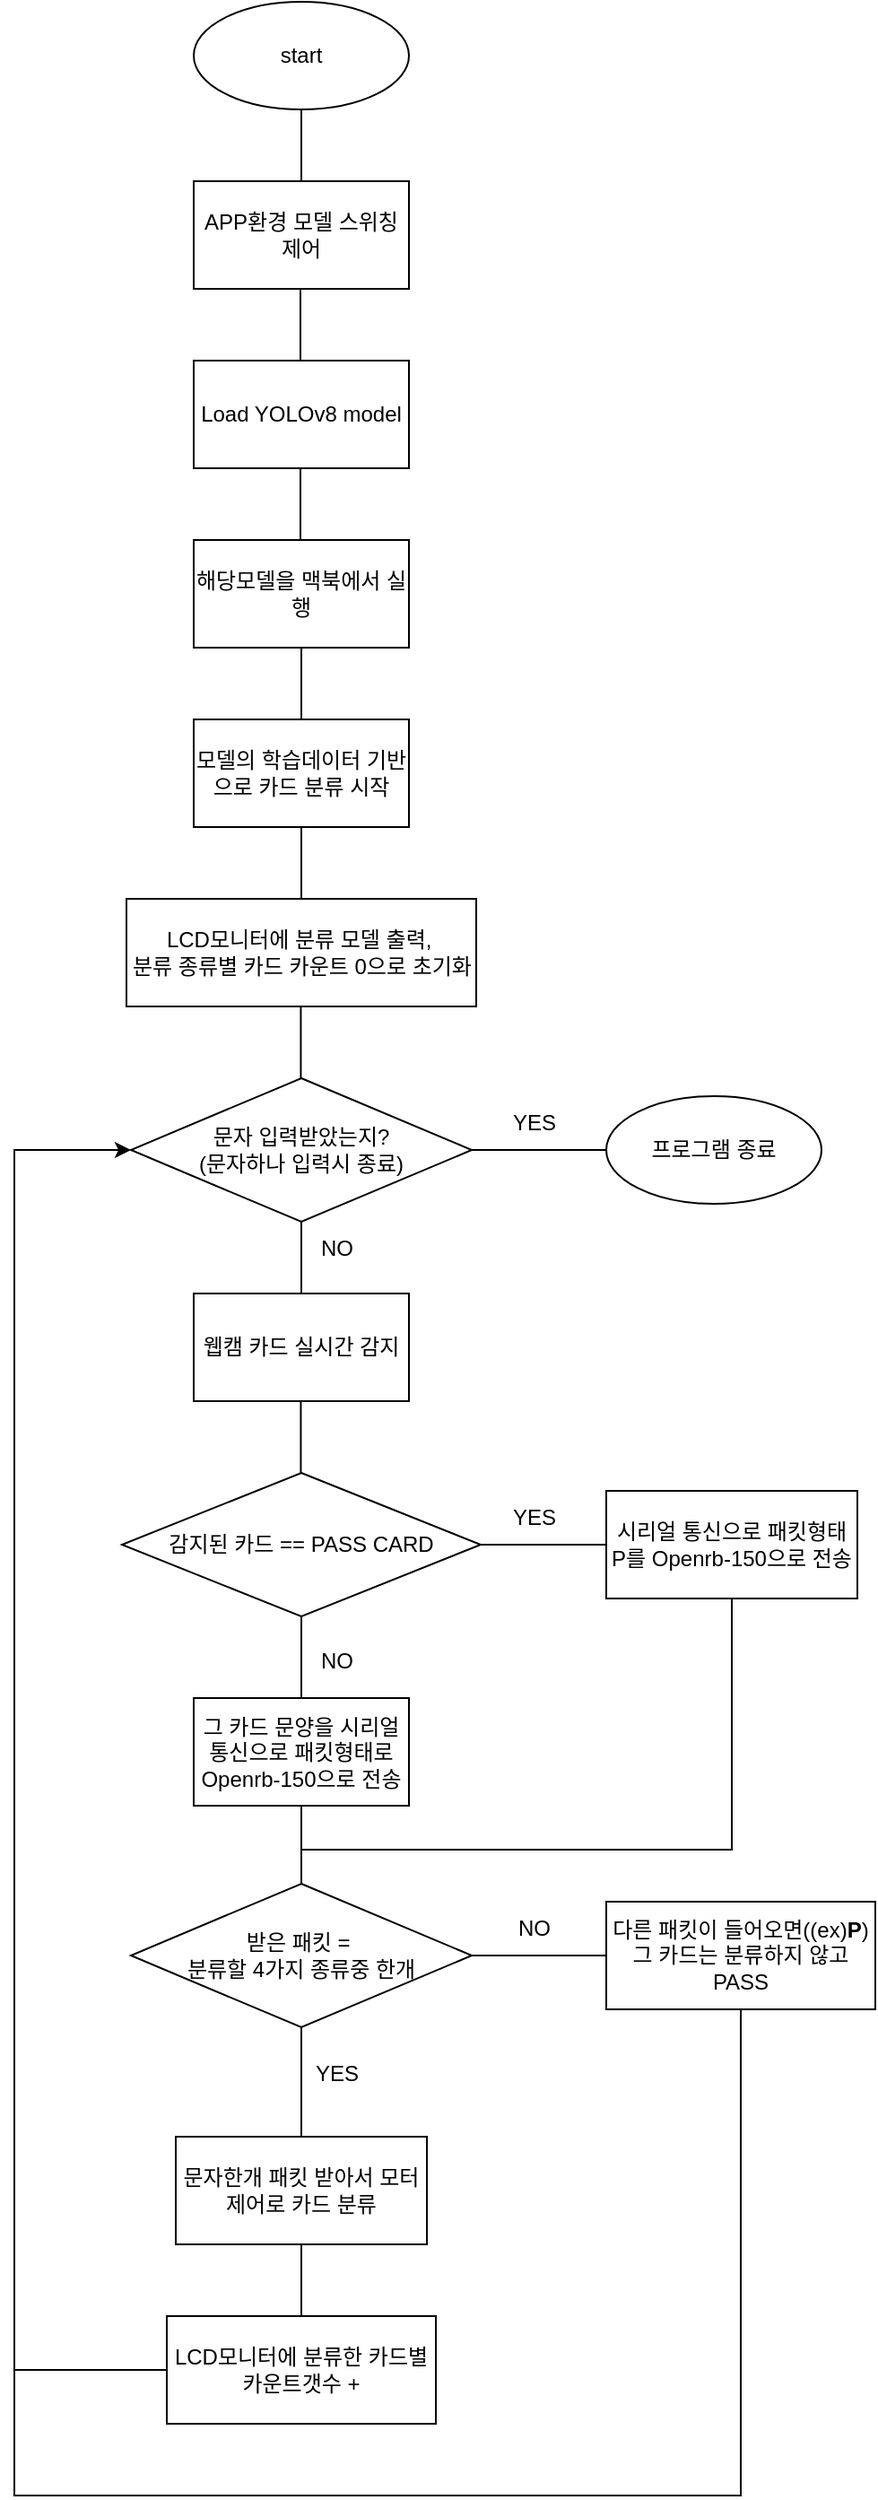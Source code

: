 <mxfile version="28.1.0">
  <diagram name="페이지-1" id="yWKd7MXpbbYvjdsCpLyt">
    <mxGraphModel dx="732" dy="699" grid="1" gridSize="10" guides="1" tooltips="1" connect="1" arrows="1" fold="1" page="1" pageScale="1" pageWidth="827" pageHeight="1169" math="0" shadow="0">
      <root>
        <mxCell id="0" />
        <mxCell id="1" parent="0" />
        <mxCell id="q_Xj89n3hkC7HAPNLbW0-1" value="start" style="rounded=0;whiteSpace=wrap;html=1;labelBackgroundColor=none;shape=ellipse;perimeter=ellipsePerimeter;" vertex="1" parent="1">
          <mxGeometry x="230" y="40" width="120" height="60" as="geometry" />
        </mxCell>
        <mxCell id="q_Xj89n3hkC7HAPNLbW0-2" value="APP환경 모델 스위칭 제어" style="rounded=0;whiteSpace=wrap;html=1;labelBackgroundColor=none;" vertex="1" parent="1">
          <mxGeometry x="230" y="140" width="120" height="60" as="geometry" />
        </mxCell>
        <mxCell id="q_Xj89n3hkC7HAPNLbW0-3" value="해당모델을 맥북에서 실행" style="rounded=0;whiteSpace=wrap;html=1;labelBackgroundColor=none;" vertex="1" parent="1">
          <mxGeometry x="230" y="340" width="120" height="60" as="geometry" />
        </mxCell>
        <mxCell id="q_Xj89n3hkC7HAPNLbW0-4" value="모델의 학습데이터 기반으로 카드 분류 시작" style="rounded=0;whiteSpace=wrap;html=1;labelBackgroundColor=none;" vertex="1" parent="1">
          <mxGeometry x="230" y="440" width="120" height="60" as="geometry" />
        </mxCell>
        <mxCell id="q_Xj89n3hkC7HAPNLbW0-5" value="Load YOLOv8 model" style="rounded=0;whiteSpace=wrap;html=1;labelBackgroundColor=none;" vertex="1" parent="1">
          <mxGeometry x="230" y="240" width="120" height="60" as="geometry" />
        </mxCell>
        <mxCell id="q_Xj89n3hkC7HAPNLbW0-6" value="감지된 카드 == PASS CARD" style="rhombus;whiteSpace=wrap;html=1;labelBackgroundColor=none;" vertex="1" parent="1">
          <mxGeometry x="190" y="860" width="200" height="80" as="geometry" />
        </mxCell>
        <mxCell id="q_Xj89n3hkC7HAPNLbW0-7" value="그 카드 문양을 시리얼통신으로 패킷형태로 Openrb-150으로 전송" style="rounded=0;whiteSpace=wrap;html=1;labelBackgroundColor=none;" vertex="1" parent="1">
          <mxGeometry x="230" y="985.5" width="120" height="60" as="geometry" />
        </mxCell>
        <mxCell id="q_Xj89n3hkC7HAPNLbW0-8" value="시리얼 통신으로 패킷형태 &lt;font style=&quot;color: light-dark(rgb(0, 0, 0), rgb(255, 255, 255));&quot;&gt;P&lt;/font&gt;를 Openrb-150으로 전송" style="rounded=0;whiteSpace=wrap;html=1;labelBackgroundColor=none;" vertex="1" parent="1">
          <mxGeometry x="460" y="870" width="140" height="60" as="geometry" />
        </mxCell>
        <mxCell id="q_Xj89n3hkC7HAPNLbW0-9" value="웹캠 카드 실시간 감지" style="rounded=0;whiteSpace=wrap;html=1;labelBackgroundColor=none;" vertex="1" parent="1">
          <mxGeometry x="230" y="760" width="120" height="60" as="geometry" />
        </mxCell>
        <mxCell id="q_Xj89n3hkC7HAPNLbW0-10" value="" style="endArrow=classic;html=1;rounded=0;entryX=0;entryY=0.5;entryDx=0;entryDy=0;exitX=0;exitY=0.5;exitDx=0;exitDy=0;labelBackgroundColor=none;fontColor=default;" edge="1" parent="1" source="q_Xj89n3hkC7HAPNLbW0-30" target="q_Xj89n3hkC7HAPNLbW0-17">
          <mxGeometry width="50" height="50" relative="1" as="geometry">
            <mxPoint x="190" y="1400" as="sourcePoint" />
            <mxPoint x="120" y="790" as="targetPoint" />
            <Array as="points">
              <mxPoint x="130" y="1360" />
              <mxPoint x="130" y="790" />
              <mxPoint x="130" y="680" />
            </Array>
          </mxGeometry>
        </mxCell>
        <mxCell id="q_Xj89n3hkC7HAPNLbW0-11" value="" style="endArrow=none;html=1;rounded=0;entryX=0.5;entryY=1;entryDx=0;entryDy=0;exitX=0.5;exitY=0;exitDx=0;exitDy=0;labelBackgroundColor=none;fontColor=default;" edge="1" parent="1" source="q_Xj89n3hkC7HAPNLbW0-2" target="q_Xj89n3hkC7HAPNLbW0-1">
          <mxGeometry width="50" height="50" relative="1" as="geometry">
            <mxPoint x="430" y="160" as="sourcePoint" />
            <mxPoint x="430" y="100" as="targetPoint" />
          </mxGeometry>
        </mxCell>
        <mxCell id="q_Xj89n3hkC7HAPNLbW0-12" value="" style="endArrow=none;html=1;rounded=0;entryX=0.5;entryY=1;entryDx=0;entryDy=0;exitX=0.5;exitY=0;exitDx=0;exitDy=0;labelBackgroundColor=none;fontColor=default;" edge="1" parent="1">
          <mxGeometry width="50" height="50" relative="1" as="geometry">
            <mxPoint x="289.5" y="240" as="sourcePoint" />
            <mxPoint x="289.5" y="200" as="targetPoint" />
          </mxGeometry>
        </mxCell>
        <mxCell id="q_Xj89n3hkC7HAPNLbW0-13" value="" style="endArrow=none;html=1;rounded=0;entryX=0.5;entryY=1;entryDx=0;entryDy=0;exitX=0.5;exitY=0;exitDx=0;exitDy=0;labelBackgroundColor=none;fontColor=default;" edge="1" parent="1">
          <mxGeometry width="50" height="50" relative="1" as="geometry">
            <mxPoint x="289.5" y="340" as="sourcePoint" />
            <mxPoint x="289.5" y="300" as="targetPoint" />
          </mxGeometry>
        </mxCell>
        <mxCell id="q_Xj89n3hkC7HAPNLbW0-14" value="" style="endArrow=none;html=1;rounded=0;entryX=0.5;entryY=1;entryDx=0;entryDy=0;exitX=0.5;exitY=0;exitDx=0;exitDy=0;labelBackgroundColor=none;fontColor=default;" edge="1" parent="1">
          <mxGeometry width="50" height="50" relative="1" as="geometry">
            <mxPoint x="289.71" y="860" as="sourcePoint" />
            <mxPoint x="289.71" y="820" as="targetPoint" />
          </mxGeometry>
        </mxCell>
        <mxCell id="q_Xj89n3hkC7HAPNLbW0-16" value="" style="endArrow=none;html=1;rounded=0;entryX=0.5;entryY=1;entryDx=0;entryDy=0;exitX=0.5;exitY=0;exitDx=0;exitDy=0;labelBackgroundColor=none;fontColor=default;" edge="1" parent="1">
          <mxGeometry width="50" height="50" relative="1" as="geometry">
            <mxPoint x="289.71" y="640" as="sourcePoint" />
            <mxPoint x="289.71" y="600" as="targetPoint" />
          </mxGeometry>
        </mxCell>
        <mxCell id="q_Xj89n3hkC7HAPNLbW0-17" value="&lt;div&gt;문자 입력받았는지?&lt;/div&gt;(문자하나 입력시 종료)" style="rhombus;whiteSpace=wrap;html=1;labelBackgroundColor=none;" vertex="1" parent="1">
          <mxGeometry x="195" y="640" width="190" height="80" as="geometry" />
        </mxCell>
        <mxCell id="q_Xj89n3hkC7HAPNLbW0-18" value="" style="endArrow=none;html=1;rounded=0;entryX=0.5;entryY=1;entryDx=0;entryDy=0;exitX=0.5;exitY=0;exitDx=0;exitDy=0;labelBackgroundColor=none;fontColor=default;" edge="1" parent="1" source="q_Xj89n3hkC7HAPNLbW0-9" target="q_Xj89n3hkC7HAPNLbW0-17">
          <mxGeometry width="50" height="50" relative="1" as="geometry">
            <mxPoint x="600" y="830" as="sourcePoint" />
            <mxPoint x="600" y="780" as="targetPoint" />
          </mxGeometry>
        </mxCell>
        <mxCell id="q_Xj89n3hkC7HAPNLbW0-19" value="NO" style="text;html=1;align=center;verticalAlign=middle;whiteSpace=wrap;rounded=0;labelBackgroundColor=none;" vertex="1" parent="1">
          <mxGeometry x="280" y="720" width="60" height="30" as="geometry" />
        </mxCell>
        <mxCell id="q_Xj89n3hkC7HAPNLbW0-20" value="YES" style="text;html=1;align=center;verticalAlign=middle;whiteSpace=wrap;rounded=0;labelBackgroundColor=none;" vertex="1" parent="1">
          <mxGeometry x="390" y="650" width="60" height="30" as="geometry" />
        </mxCell>
        <mxCell id="q_Xj89n3hkC7HAPNLbW0-21" value="YES" style="text;html=1;align=center;verticalAlign=middle;whiteSpace=wrap;rounded=0;labelBackgroundColor=none;" vertex="1" parent="1">
          <mxGeometry x="390" y="870" width="60" height="30" as="geometry" />
        </mxCell>
        <mxCell id="q_Xj89n3hkC7HAPNLbW0-22" value="NO" style="text;html=1;align=center;verticalAlign=middle;whiteSpace=wrap;rounded=0;labelBackgroundColor=none;" vertex="1" parent="1">
          <mxGeometry x="280" y="950" width="60" height="30" as="geometry" />
        </mxCell>
        <mxCell id="q_Xj89n3hkC7HAPNLbW0-23" value="" style="endArrow=none;html=1;rounded=0;entryX=0.5;entryY=1;entryDx=0;entryDy=0;exitX=0.5;exitY=0;exitDx=0;exitDy=0;labelBackgroundColor=none;fontColor=default;" edge="1" parent="1" source="q_Xj89n3hkC7HAPNLbW0-7" target="q_Xj89n3hkC7HAPNLbW0-6">
          <mxGeometry width="50" height="50" relative="1" as="geometry">
            <mxPoint x="550" y="830" as="sourcePoint" />
            <mxPoint x="600" y="780" as="targetPoint" />
          </mxGeometry>
        </mxCell>
        <mxCell id="q_Xj89n3hkC7HAPNLbW0-24" value="" style="endArrow=none;html=1;rounded=0;exitX=1;exitY=0.5;exitDx=0;exitDy=0;entryX=0;entryY=0.5;entryDx=0;entryDy=0;labelBackgroundColor=none;fontColor=default;" edge="1" parent="1" source="q_Xj89n3hkC7HAPNLbW0-6" target="q_Xj89n3hkC7HAPNLbW0-8">
          <mxGeometry width="50" height="50" relative="1" as="geometry">
            <mxPoint x="550" y="830" as="sourcePoint" />
            <mxPoint x="600" y="780" as="targetPoint" />
          </mxGeometry>
        </mxCell>
        <mxCell id="q_Xj89n3hkC7HAPNLbW0-25" value="프로그램 종료" style="rounded=0;whiteSpace=wrap;html=1;labelBackgroundColor=none;shape=ellipse;perimeter=ellipsePerimeter;" vertex="1" parent="1">
          <mxGeometry x="460" y="650" width="120" height="60" as="geometry" />
        </mxCell>
        <mxCell id="q_Xj89n3hkC7HAPNLbW0-26" value="" style="endArrow=none;html=1;rounded=0;exitX=1;exitY=0.5;exitDx=0;exitDy=0;entryX=0;entryY=0.5;entryDx=0;entryDy=0;labelBackgroundColor=none;fontColor=default;" edge="1" parent="1" source="q_Xj89n3hkC7HAPNLbW0-17" target="q_Xj89n3hkC7HAPNLbW0-25">
          <mxGeometry width="50" height="50" relative="1" as="geometry">
            <mxPoint x="480" y="770" as="sourcePoint" />
            <mxPoint x="530" y="720" as="targetPoint" />
          </mxGeometry>
        </mxCell>
        <mxCell id="q_Xj89n3hkC7HAPNLbW0-27" value="&lt;font style=&quot;color: light-dark(rgb(0, 0, 0), rgb(255, 255, 255));&quot;&gt;문자한개&lt;/font&gt;&amp;nbsp;패킷 받아서 모터제어로 카드 분류" style="rounded=0;whiteSpace=wrap;html=1;labelBackgroundColor=none;" vertex="1" parent="1">
          <mxGeometry x="220" y="1230" width="140" height="60" as="geometry" />
        </mxCell>
        <mxCell id="q_Xj89n3hkC7HAPNLbW0-28" value="LCD모니터에 분류 모델 출력,&amp;nbsp;&lt;div&gt;분류 종류별 카드 카운트 0으로 초기화&lt;/div&gt;" style="rounded=0;whiteSpace=wrap;html=1;labelBackgroundColor=none;" vertex="1" parent="1">
          <mxGeometry x="192.5" y="540" width="195" height="60" as="geometry" />
        </mxCell>
        <mxCell id="q_Xj89n3hkC7HAPNLbW0-30" value="LCD모니터에 분류한 카드별 카운트갯수 +" style="rounded=0;whiteSpace=wrap;html=1;labelBackgroundColor=none;" vertex="1" parent="1">
          <mxGeometry x="215" y="1330" width="150" height="60" as="geometry" />
        </mxCell>
        <mxCell id="q_Xj89n3hkC7HAPNLbW0-31" value="받은 패킷 =&amp;nbsp;&lt;div&gt;&lt;font color=&quot;#000000&quot;&gt;분류할 4가지 종류중 한개&lt;/font&gt;&lt;/div&gt;" style="rhombus;whiteSpace=wrap;html=1;labelBackgroundColor=none;" vertex="1" parent="1">
          <mxGeometry x="195" y="1089" width="190" height="80" as="geometry" />
        </mxCell>
        <mxCell id="q_Xj89n3hkC7HAPNLbW0-32" value="" style="endArrow=none;html=1;rounded=0;exitX=0.5;exitY=0;exitDx=0;exitDy=0;entryX=0.5;entryY=1;entryDx=0;entryDy=0;labelBackgroundColor=none;fontColor=default;" edge="1" parent="1" source="q_Xj89n3hkC7HAPNLbW0-31" target="q_Xj89n3hkC7HAPNLbW0-7">
          <mxGeometry width="50" height="50" relative="1" as="geometry">
            <mxPoint x="250" y="1070" as="sourcePoint" />
            <mxPoint x="300" y="1020" as="targetPoint" />
          </mxGeometry>
        </mxCell>
        <mxCell id="q_Xj89n3hkC7HAPNLbW0-33" value="" style="endArrow=none;html=1;rounded=0;exitX=0.5;exitY=0;exitDx=0;exitDy=0;entryX=0.5;entryY=1;entryDx=0;entryDy=0;labelBackgroundColor=none;fontColor=default;" edge="1" parent="1" source="q_Xj89n3hkC7HAPNLbW0-27" target="q_Xj89n3hkC7HAPNLbW0-31">
          <mxGeometry width="50" height="50" relative="1" as="geometry">
            <mxPoint x="250" y="1070" as="sourcePoint" />
            <mxPoint x="370" y="1200" as="targetPoint" />
          </mxGeometry>
        </mxCell>
        <mxCell id="q_Xj89n3hkC7HAPNLbW0-34" value="" style="endArrow=none;html=1;rounded=0;entryX=0.5;entryY=1;entryDx=0;entryDy=0;labelBackgroundColor=none;fontColor=default;" edge="1" parent="1" source="q_Xj89n3hkC7HAPNLbW0-30" target="q_Xj89n3hkC7HAPNLbW0-27">
          <mxGeometry width="50" height="50" relative="1" as="geometry">
            <mxPoint x="250" y="1070" as="sourcePoint" />
            <mxPoint x="300" y="1020" as="targetPoint" />
          </mxGeometry>
        </mxCell>
        <mxCell id="q_Xj89n3hkC7HAPNLbW0-35" value="" style="endArrow=none;html=1;rounded=0;exitX=1;exitY=0.5;exitDx=0;exitDy=0;entryX=0;entryY=0.5;entryDx=0;entryDy=0;labelBackgroundColor=none;fontColor=default;" edge="1" parent="1" source="q_Xj89n3hkC7HAPNLbW0-31" target="q_Xj89n3hkC7HAPNLbW0-36">
          <mxGeometry width="50" height="50" relative="1" as="geometry">
            <mxPoint x="460" y="1130" as="sourcePoint" />
            <mxPoint x="510" y="1080" as="targetPoint" />
          </mxGeometry>
        </mxCell>
        <mxCell id="q_Xj89n3hkC7HAPNLbW0-36" value="다른 패킷이 들어오면((ex)&lt;b&gt;&lt;font style=&quot;color: light-dark(rgb(0, 0, 0), rgb(255, 255, 255));&quot;&gt;P&lt;/font&gt;&lt;/b&gt;) 그 카드는 분류하지 않고 PASS" style="rounded=0;whiteSpace=wrap;html=1;labelBackgroundColor=none;" vertex="1" parent="1">
          <mxGeometry x="460" y="1099" width="150" height="60" as="geometry" />
        </mxCell>
        <mxCell id="q_Xj89n3hkC7HAPNLbW0-37" value="NO" style="text;html=1;align=center;verticalAlign=middle;whiteSpace=wrap;rounded=0;labelBackgroundColor=none;" vertex="1" parent="1">
          <mxGeometry x="390" y="1099" width="60" height="30" as="geometry" />
        </mxCell>
        <mxCell id="q_Xj89n3hkC7HAPNLbW0-38" value="YES" style="text;html=1;align=center;verticalAlign=middle;whiteSpace=wrap;rounded=0;labelBackgroundColor=none;" vertex="1" parent="1">
          <mxGeometry x="280" y="1180" width="60" height="30" as="geometry" />
        </mxCell>
        <mxCell id="q_Xj89n3hkC7HAPNLbW0-39" value="" style="endArrow=none;html=1;rounded=0;fontColor=default;entryX=0.5;entryY=1;entryDx=0;entryDy=0;labelBackgroundColor=none;" edge="1" parent="1" target="q_Xj89n3hkC7HAPNLbW0-36">
          <mxGeometry width="50" height="50" relative="1" as="geometry">
            <mxPoint x="130" y="1360" as="sourcePoint" />
            <mxPoint x="240" y="1330" as="targetPoint" />
            <Array as="points">
              <mxPoint x="130" y="1430" />
              <mxPoint x="535" y="1430" />
            </Array>
          </mxGeometry>
        </mxCell>
        <mxCell id="q_Xj89n3hkC7HAPNLbW0-40" value="" style="endArrow=none;html=1;rounded=0;entryX=0.5;entryY=1;entryDx=0;entryDy=0;labelBackgroundColor=none;fontColor=default;" edge="1" parent="1" target="q_Xj89n3hkC7HAPNLbW0-8">
          <mxGeometry width="50" height="50" relative="1" as="geometry">
            <mxPoint x="290" y="1070" as="sourcePoint" />
            <mxPoint x="530" y="980" as="targetPoint" />
            <Array as="points">
              <mxPoint x="530" y="1070" />
            </Array>
          </mxGeometry>
        </mxCell>
        <mxCell id="q_Xj89n3hkC7HAPNLbW0-42" value="" style="endArrow=none;html=1;rounded=0;entryX=0.5;entryY=1;entryDx=0;entryDy=0;exitX=0.5;exitY=0;exitDx=0;exitDy=0;labelBackgroundColor=none;fontColor=default;" edge="1" parent="1" source="q_Xj89n3hkC7HAPNLbW0-4" target="q_Xj89n3hkC7HAPNLbW0-3">
          <mxGeometry width="50" height="50" relative="1" as="geometry">
            <mxPoint x="700" y="430" as="sourcePoint" />
            <mxPoint x="750" y="380" as="targetPoint" />
          </mxGeometry>
        </mxCell>
        <mxCell id="q_Xj89n3hkC7HAPNLbW0-43" value="" style="endArrow=none;html=1;rounded=0;entryX=0.5;entryY=1;entryDx=0;entryDy=0;exitX=0.5;exitY=0;exitDx=0;exitDy=0;labelBackgroundColor=none;fontColor=default;" edge="1" parent="1" source="q_Xj89n3hkC7HAPNLbW0-28" target="q_Xj89n3hkC7HAPNLbW0-4">
          <mxGeometry width="50" height="50" relative="1" as="geometry">
            <mxPoint x="700" y="430" as="sourcePoint" />
            <mxPoint x="750" y="380" as="targetPoint" />
          </mxGeometry>
        </mxCell>
      </root>
    </mxGraphModel>
  </diagram>
</mxfile>
